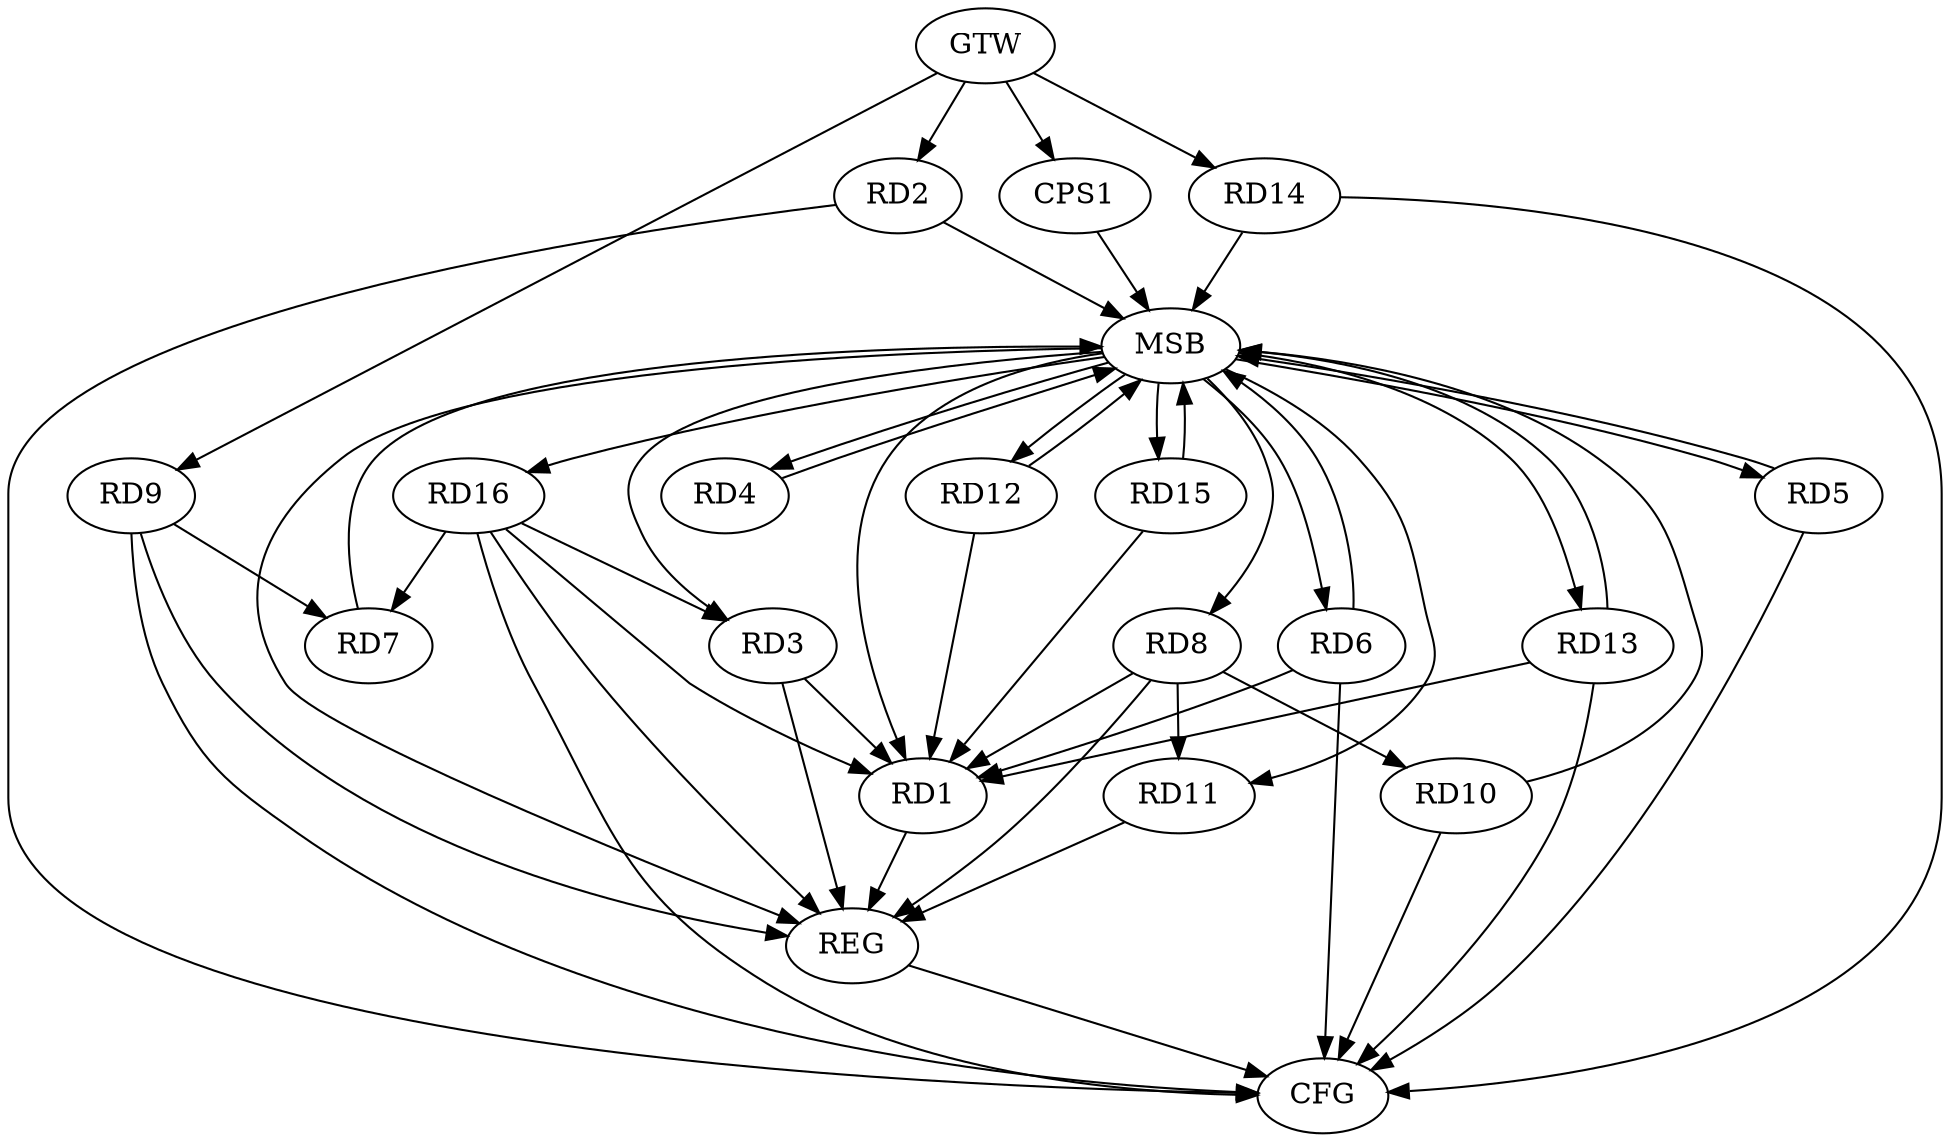 strict digraph G {
  RD1 [ label="RD1" ];
  RD2 [ label="RD2" ];
  RD3 [ label="RD3" ];
  RD4 [ label="RD4" ];
  RD5 [ label="RD5" ];
  RD6 [ label="RD6" ];
  RD7 [ label="RD7" ];
  RD8 [ label="RD8" ];
  RD9 [ label="RD9" ];
  RD10 [ label="RD10" ];
  RD11 [ label="RD11" ];
  RD12 [ label="RD12" ];
  RD13 [ label="RD13" ];
  RD14 [ label="RD14" ];
  RD15 [ label="RD15" ];
  RD16 [ label="RD16" ];
  CPS1 [ label="CPS1" ];
  GTW [ label="GTW" ];
  REG [ label="REG" ];
  MSB [ label="MSB" ];
  CFG [ label="CFG" ];
  RD16 -> RD1;
  RD16 -> RD3;
  RD9 -> RD7;
  RD16 -> RD7;
  RD8 -> RD10;
  RD8 -> RD11;
  GTW -> RD2;
  GTW -> RD9;
  GTW -> RD14;
  GTW -> CPS1;
  RD1 -> REG;
  RD3 -> REG;
  RD8 -> REG;
  RD9 -> REG;
  RD11 -> REG;
  RD16 -> REG;
  RD2 -> MSB;
  MSB -> RD1;
  MSB -> REG;
  RD4 -> MSB;
  MSB -> RD5;
  MSB -> RD16;
  RD5 -> MSB;
  MSB -> RD8;
  RD6 -> MSB;
  MSB -> RD15;
  RD7 -> MSB;
  MSB -> RD6;
  MSB -> RD13;
  RD10 -> MSB;
  MSB -> RD4;
  RD12 -> MSB;
  RD13 -> MSB;
  RD14 -> MSB;
  MSB -> RD3;
  RD15 -> MSB;
  CPS1 -> MSB;
  MSB -> RD11;
  MSB -> RD12;
  RD16 -> CFG;
  RD5 -> CFG;
  RD9 -> CFG;
  RD6 -> CFG;
  RD14 -> CFG;
  RD13 -> CFG;
  RD10 -> CFG;
  RD2 -> CFG;
  REG -> CFG;
  RD12 -> RD1;
  RD8 -> RD1;
  RD3 -> RD1;
  RD13 -> RD1;
  RD6 -> RD1;
  RD15 -> RD1;
}
